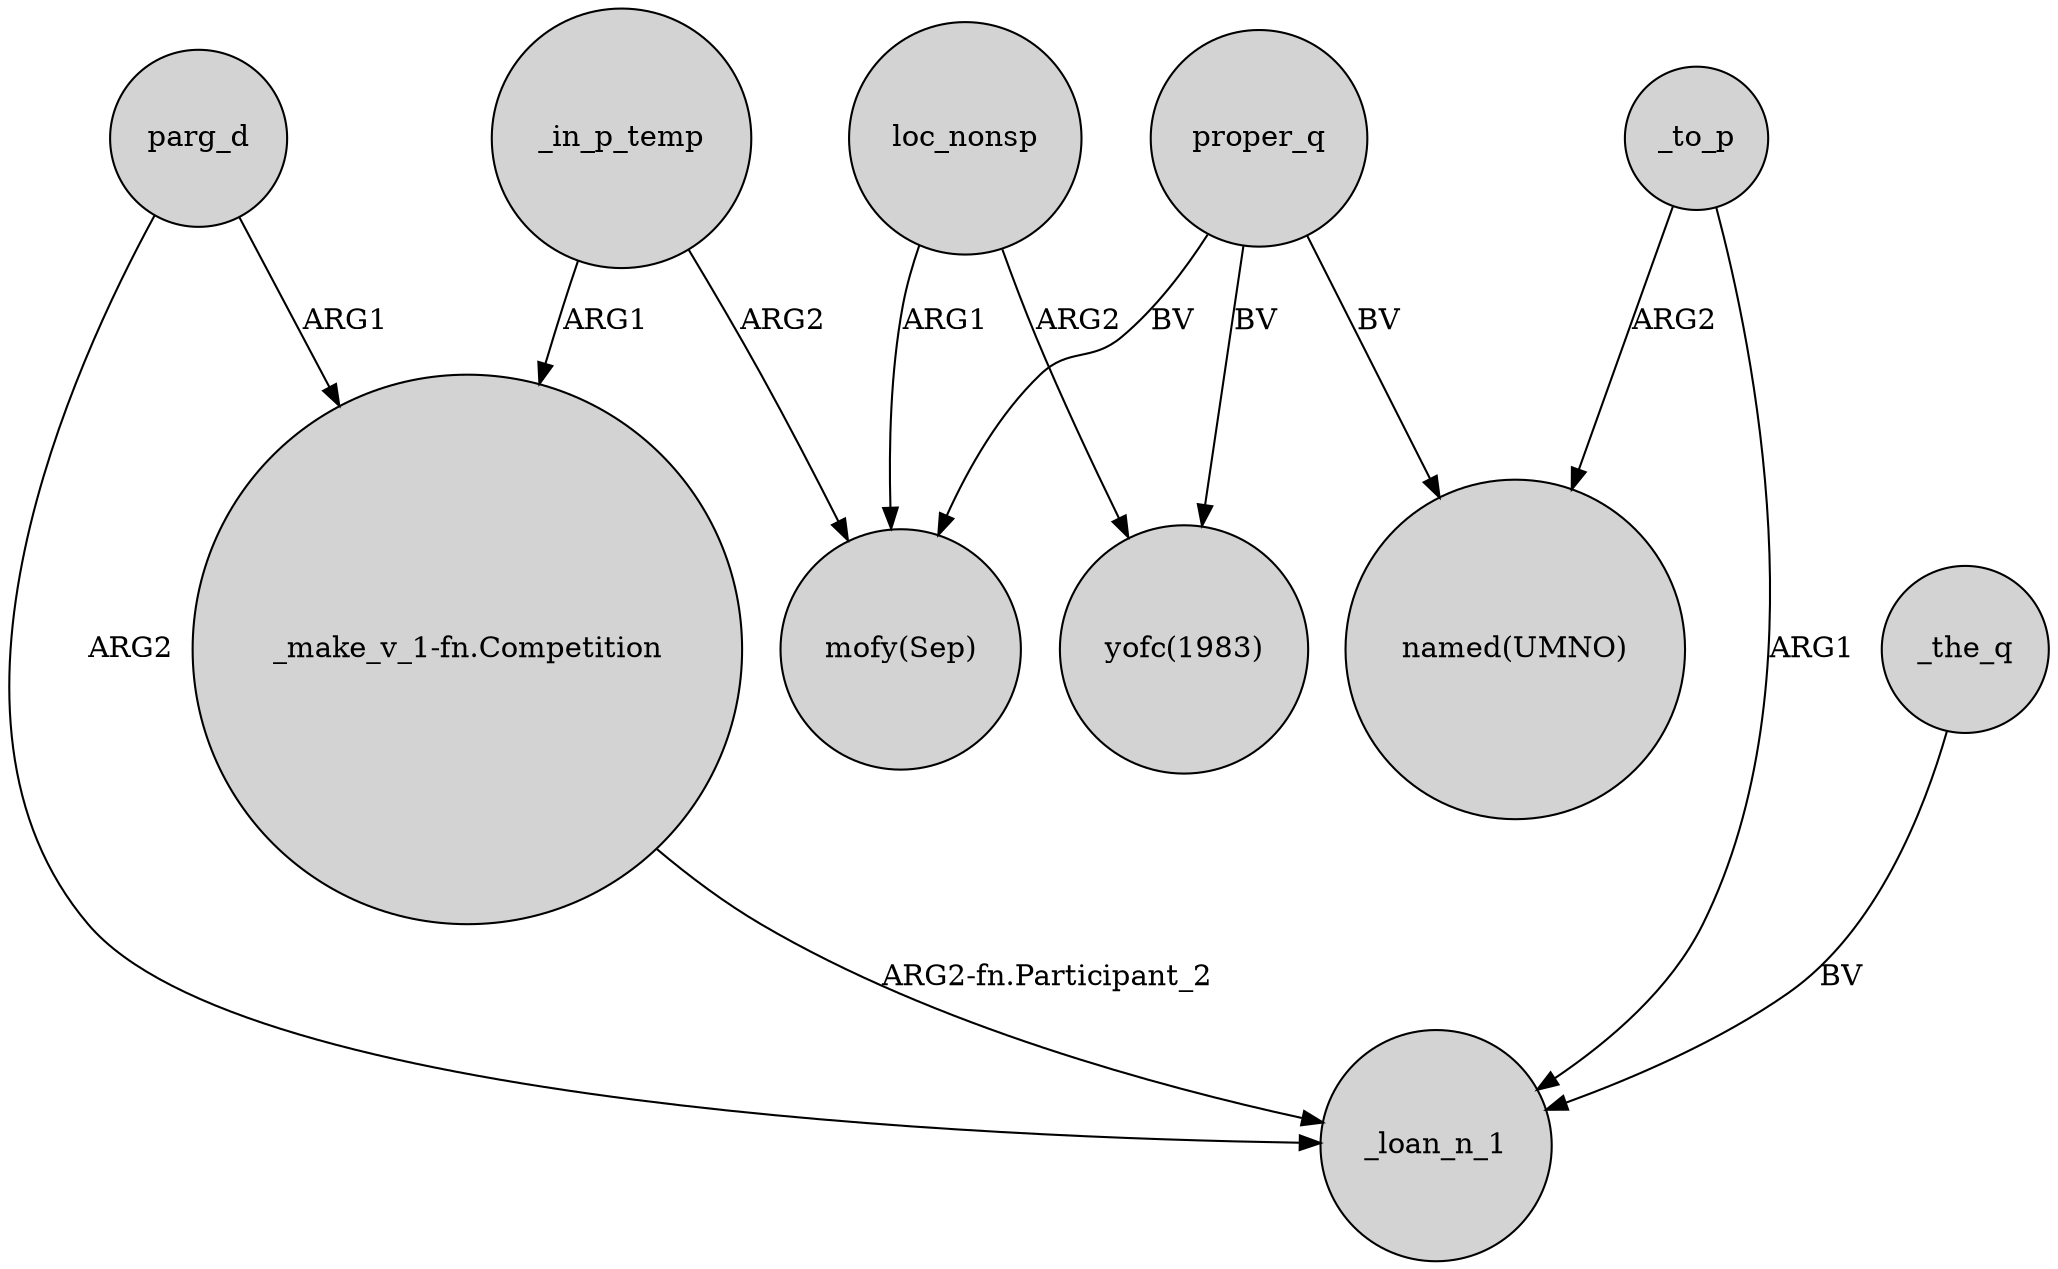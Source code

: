 digraph {
	node [shape=circle style=filled]
	parg_d -> _loan_n_1 [label=ARG2]
	proper_q -> "mofy(Sep)" [label=BV]
	_in_p_temp -> "_make_v_1-fn.Competition" [label=ARG1]
	_to_p -> "named(UMNO)" [label=ARG2]
	_to_p -> _loan_n_1 [label=ARG1]
	parg_d -> "_make_v_1-fn.Competition" [label=ARG1]
	proper_q -> "named(UMNO)" [label=BV]
	"_make_v_1-fn.Competition" -> _loan_n_1 [label="ARG2-fn.Participant_2"]
	proper_q -> "yofc(1983)" [label=BV]
	_the_q -> _loan_n_1 [label=BV]
	loc_nonsp -> "yofc(1983)" [label=ARG2]
	loc_nonsp -> "mofy(Sep)" [label=ARG1]
	_in_p_temp -> "mofy(Sep)" [label=ARG2]
}
